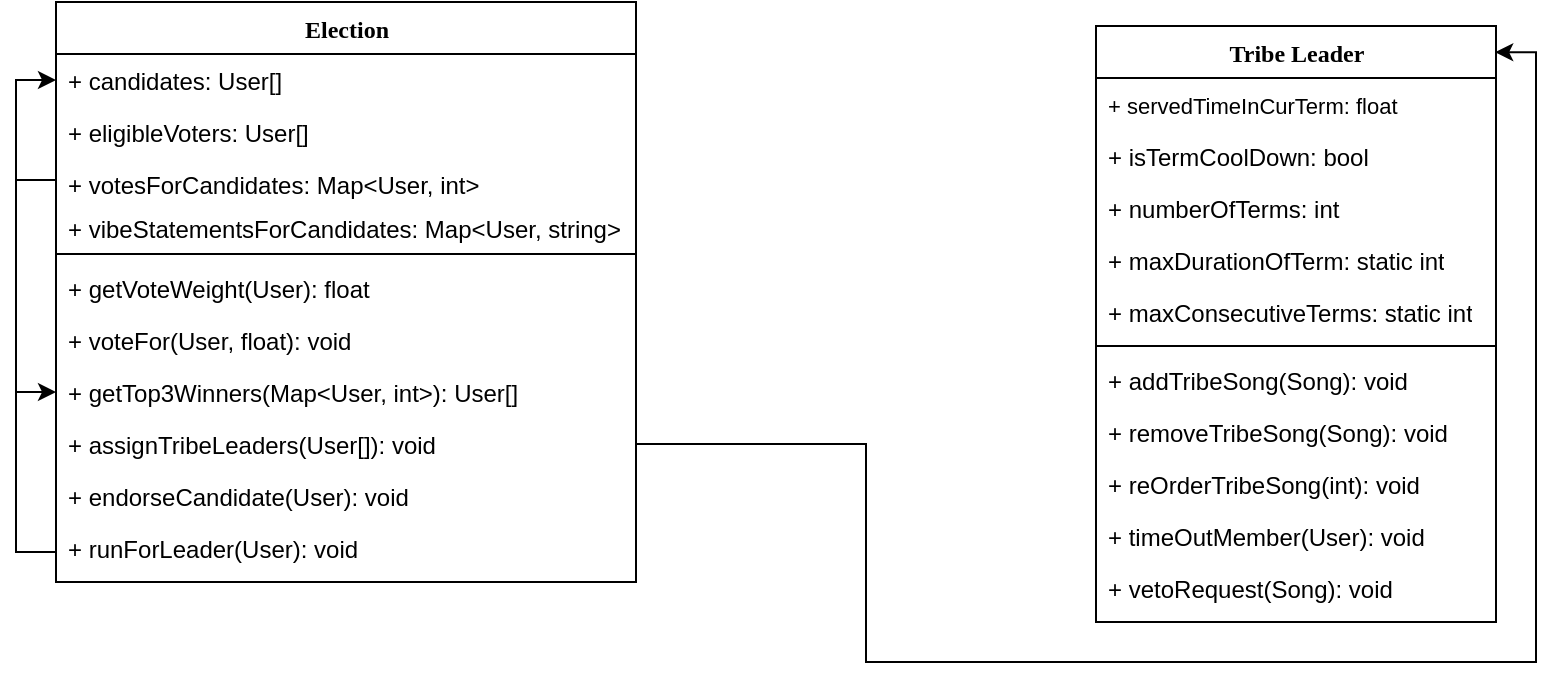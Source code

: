 <mxfile version="26.2.15">
  <diagram name="Page-1" id="9f46799a-70d6-7492-0946-bef42562c5a5">
    <mxGraphModel dx="1198" dy="694" grid="1" gridSize="10" guides="1" tooltips="1" connect="1" arrows="1" fold="1" page="1" pageScale="1" pageWidth="1100" pageHeight="850" background="none" math="0" shadow="0">
      <root>
        <mxCell id="0" />
        <mxCell id="1" parent="0" />
        <mxCell id="78961159f06e98e8-17" value="Tribe Leader" style="swimlane;html=1;fontStyle=1;align=center;verticalAlign=top;childLayout=stackLayout;horizontal=1;startSize=26;horizontalStack=0;resizeParent=1;resizeLast=0;collapsible=1;marginBottom=0;swimlaneFillColor=#ffffff;rounded=0;shadow=0;comic=0;labelBackgroundColor=none;strokeWidth=1;fillColor=none;fontFamily=Verdana;fontSize=12" parent="1" vertex="1">
          <mxGeometry x="780" y="82" width="200" height="298" as="geometry" />
        </mxCell>
        <mxCell id="78961159f06e98e8-21" value="&lt;font style=&quot;font-size: 11px;&quot;&gt;+ servedTimeInCurTerm: float&lt;/font&gt;" style="text;html=1;strokeColor=none;fillColor=none;align=left;verticalAlign=top;spacingLeft=4;spacingRight=4;whiteSpace=wrap;overflow=hidden;rotatable=0;points=[[0,0.5],[1,0.5]];portConstraint=eastwest;" parent="78961159f06e98e8-17" vertex="1">
          <mxGeometry y="26" width="200" height="26" as="geometry" />
        </mxCell>
        <mxCell id="78961159f06e98e8-23" value="+ isTermCoolDown: bool" style="text;html=1;strokeColor=none;fillColor=none;align=left;verticalAlign=top;spacingLeft=4;spacingRight=4;whiteSpace=wrap;overflow=hidden;rotatable=0;points=[[0,0.5],[1,0.5]];portConstraint=eastwest;" parent="78961159f06e98e8-17" vertex="1">
          <mxGeometry y="52" width="200" height="26" as="geometry" />
        </mxCell>
        <mxCell id="78961159f06e98e8-25" value="+ numberOfTerms: int" style="text;html=1;strokeColor=none;fillColor=none;align=left;verticalAlign=top;spacingLeft=4;spacingRight=4;whiteSpace=wrap;overflow=hidden;rotatable=0;points=[[0,0.5],[1,0.5]];portConstraint=eastwest;" parent="78961159f06e98e8-17" vertex="1">
          <mxGeometry y="78" width="200" height="26" as="geometry" />
        </mxCell>
        <mxCell id="78961159f06e98e8-26" value="&lt;font style=&quot;font-size: 12px;&quot;&gt;+ maxDurationOfTerm: static int&lt;/font&gt;" style="text;html=1;strokeColor=none;fillColor=none;align=left;verticalAlign=top;spacingLeft=4;spacingRight=4;whiteSpace=wrap;overflow=hidden;rotatable=0;points=[[0,0.5],[1,0.5]];portConstraint=eastwest;" parent="78961159f06e98e8-17" vertex="1">
          <mxGeometry y="104" width="200" height="26" as="geometry" />
        </mxCell>
        <mxCell id="78961159f06e98e8-24" value="&lt;font style=&quot;&quot;&gt;&lt;font style=&quot;font-size: 12px;&quot;&gt;+ maxConsecutiveTerms: static int&lt;/font&gt;&lt;/font&gt;" style="text;html=1;strokeColor=none;fillColor=none;align=left;verticalAlign=top;spacingLeft=4;spacingRight=4;whiteSpace=wrap;overflow=hidden;rotatable=0;points=[[0,0.5],[1,0.5]];portConstraint=eastwest;" parent="78961159f06e98e8-17" vertex="1">
          <mxGeometry y="130" width="200" height="26" as="geometry" />
        </mxCell>
        <mxCell id="78961159f06e98e8-19" value="" style="line;html=1;strokeWidth=1;fillColor=none;align=left;verticalAlign=middle;spacingTop=-1;spacingLeft=3;spacingRight=3;rotatable=0;labelPosition=right;points=[];portConstraint=eastwest;" parent="78961159f06e98e8-17" vertex="1">
          <mxGeometry y="156" width="200" height="8" as="geometry" />
        </mxCell>
        <mxCell id="zDoO08Vl1fbx6mWWFhpb-1" value="+ addTribeSong(Song): void" style="text;html=1;strokeColor=none;fillColor=none;align=left;verticalAlign=top;spacingLeft=4;spacingRight=4;whiteSpace=wrap;overflow=hidden;rotatable=0;points=[[0,0.5],[1,0.5]];portConstraint=eastwest;" parent="78961159f06e98e8-17" vertex="1">
          <mxGeometry y="164" width="200" height="26" as="geometry" />
        </mxCell>
        <mxCell id="zDoO08Vl1fbx6mWWFhpb-3" value="&lt;font style=&quot;font-size: 12px;&quot;&gt;+ removeTribeSong(Song): void&lt;/font&gt;" style="text;html=1;strokeColor=none;fillColor=none;align=left;verticalAlign=top;spacingLeft=4;spacingRight=4;whiteSpace=wrap;overflow=hidden;rotatable=0;points=[[0,0.5],[1,0.5]];portConstraint=eastwest;" parent="78961159f06e98e8-17" vertex="1">
          <mxGeometry y="190" width="200" height="26" as="geometry" />
        </mxCell>
        <mxCell id="zDoO08Vl1fbx6mWWFhpb-2" value="&lt;font style=&quot;font-size: 12px;&quot;&gt;+ reOrderTribeSong(int): void&lt;/font&gt;" style="text;html=1;strokeColor=none;fillColor=none;align=left;verticalAlign=top;spacingLeft=4;spacingRight=4;whiteSpace=wrap;overflow=hidden;rotatable=0;points=[[0,0.5],[1,0.5]];portConstraint=eastwest;" parent="78961159f06e98e8-17" vertex="1">
          <mxGeometry y="216" width="200" height="26" as="geometry" />
        </mxCell>
        <mxCell id="zDoO08Vl1fbx6mWWFhpb-4" value="&lt;font style=&quot;font-size: 12px;&quot;&gt;+ timeOutMember(User): void&lt;/font&gt;" style="text;html=1;strokeColor=none;fillColor=none;align=left;verticalAlign=top;spacingLeft=4;spacingRight=4;whiteSpace=wrap;overflow=hidden;rotatable=0;points=[[0,0.5],[1,0.5]];portConstraint=eastwest;" parent="78961159f06e98e8-17" vertex="1">
          <mxGeometry y="242" width="200" height="26" as="geometry" />
        </mxCell>
        <mxCell id="_6uzCFzWkcj0QslqKXw1-5" value="&lt;font style=&quot;font-size: 12px;&quot;&gt;+ vetoRequest(Song): void&lt;/font&gt;" style="text;html=1;strokeColor=none;fillColor=none;align=left;verticalAlign=top;spacingLeft=4;spacingRight=4;whiteSpace=wrap;overflow=hidden;rotatable=0;points=[[0,0.5],[1,0.5]];portConstraint=eastwest;" vertex="1" parent="78961159f06e98e8-17">
          <mxGeometry y="268" width="200" height="26" as="geometry" />
        </mxCell>
        <mxCell id="78961159f06e98e8-30" value="Election" style="swimlane;html=1;fontStyle=1;align=center;verticalAlign=top;childLayout=stackLayout;horizontal=1;startSize=26;horizontalStack=0;resizeParent=1;resizeLast=0;collapsible=1;marginBottom=0;swimlaneFillColor=#ffffff;rounded=0;shadow=0;comic=0;labelBackgroundColor=none;strokeWidth=1;fillColor=none;fontFamily=Verdana;fontSize=12" parent="1" vertex="1">
          <mxGeometry x="260" y="70" width="290" height="290" as="geometry" />
        </mxCell>
        <mxCell id="78961159f06e98e8-31" value="+ candidates: User[]" style="text;html=1;strokeColor=none;fillColor=none;align=left;verticalAlign=top;spacingLeft=4;spacingRight=4;whiteSpace=wrap;overflow=hidden;rotatable=0;points=[[0,0.5],[1,0.5]];portConstraint=eastwest;" parent="78961159f06e98e8-30" vertex="1">
          <mxGeometry y="26" width="290" height="26" as="geometry" />
        </mxCell>
        <mxCell id="78961159f06e98e8-32" value="+ eligibleVoters: User[]" style="text;html=1;strokeColor=none;fillColor=none;align=left;verticalAlign=top;spacingLeft=4;spacingRight=4;whiteSpace=wrap;overflow=hidden;rotatable=0;points=[[0,0.5],[1,0.5]];portConstraint=eastwest;" parent="78961159f06e98e8-30" vertex="1">
          <mxGeometry y="52" width="290" height="26" as="geometry" />
        </mxCell>
        <mxCell id="zDoO08Vl1fbx6mWWFhpb-12" value="&lt;font style=&quot;font-size: 12px;&quot;&gt;+ votesForCandidates: Map&amp;lt;User, int&amp;gt;&amp;nbsp;&lt;/font&gt;" style="text;html=1;strokeColor=none;fillColor=none;align=left;verticalAlign=top;spacingLeft=4;spacingRight=4;whiteSpace=wrap;overflow=hidden;rotatable=0;points=[[0,0.5],[1,0.5]];portConstraint=eastwest;" parent="78961159f06e98e8-30" vertex="1">
          <mxGeometry y="78" width="290" height="22" as="geometry" />
        </mxCell>
        <mxCell id="78961159f06e98e8-33" value="&lt;font style=&quot;font-size: 12px;&quot;&gt;+ vibeStatementsForCandidates: Map&amp;lt;User, string&amp;gt;&amp;nbsp;&lt;/font&gt;" style="text;html=1;strokeColor=none;fillColor=none;align=left;verticalAlign=top;spacingLeft=4;spacingRight=4;whiteSpace=wrap;overflow=hidden;rotatable=0;points=[[0,0.5],[1,0.5]];portConstraint=eastwest;" parent="78961159f06e98e8-30" vertex="1">
          <mxGeometry y="100" width="290" height="22" as="geometry" />
        </mxCell>
        <mxCell id="78961159f06e98e8-38" value="" style="line;html=1;strokeWidth=1;fillColor=none;align=left;verticalAlign=middle;spacingTop=-1;spacingLeft=3;spacingRight=3;rotatable=0;labelPosition=right;points=[];portConstraint=eastwest;" parent="78961159f06e98e8-30" vertex="1">
          <mxGeometry y="122" width="290" height="8" as="geometry" />
        </mxCell>
        <mxCell id="78961159f06e98e8-39" value="+ getVoteWeight(User): float" style="text;html=1;strokeColor=none;fillColor=none;align=left;verticalAlign=top;spacingLeft=4;spacingRight=4;whiteSpace=wrap;overflow=hidden;rotatable=0;points=[[0,0.5],[1,0.5]];portConstraint=eastwest;" parent="78961159f06e98e8-30" vertex="1">
          <mxGeometry y="130" width="290" height="26" as="geometry" />
        </mxCell>
        <mxCell id="78961159f06e98e8-40" value="+ voteFor(User, float): void" style="text;html=1;strokeColor=none;fillColor=none;align=left;verticalAlign=top;spacingLeft=4;spacingRight=4;whiteSpace=wrap;overflow=hidden;rotatable=0;points=[[0,0.5],[1,0.5]];portConstraint=eastwest;" parent="78961159f06e98e8-30" vertex="1">
          <mxGeometry y="156" width="290" height="26" as="geometry" />
        </mxCell>
        <mxCell id="zDoO08Vl1fbx6mWWFhpb-10" style="edgeStyle=orthogonalEdgeStyle;rounded=0;orthogonalLoop=1;jettySize=auto;html=1;entryX=0;entryY=0.5;entryDx=0;entryDy=0;exitX=0;exitY=0.5;exitDx=0;exitDy=0;" parent="78961159f06e98e8-30" source="zDoO08Vl1fbx6mWWFhpb-12" target="78961159f06e98e8-42" edge="1">
          <mxGeometry relative="1" as="geometry" />
        </mxCell>
        <mxCell id="78961159f06e98e8-42" value="+ getTop3Winners(Map&amp;lt;User, int&amp;gt;): User[]" style="text;html=1;strokeColor=none;fillColor=none;align=left;verticalAlign=top;spacingLeft=4;spacingRight=4;whiteSpace=wrap;overflow=hidden;rotatable=0;points=[[0,0.5],[1,0.5]];portConstraint=eastwest;" parent="78961159f06e98e8-30" vertex="1">
          <mxGeometry y="182" width="290" height="26" as="geometry" />
        </mxCell>
        <mxCell id="zDoO08Vl1fbx6mWWFhpb-6" value="+ assignTribeLeaders(User[]): void" style="text;html=1;strokeColor=none;fillColor=none;align=left;verticalAlign=top;spacingLeft=4;spacingRight=4;whiteSpace=wrap;overflow=hidden;rotatable=0;points=[[0,0.5],[1,0.5]];portConstraint=eastwest;" parent="78961159f06e98e8-30" vertex="1">
          <mxGeometry y="208" width="290" height="26" as="geometry" />
        </mxCell>
        <mxCell id="_6uzCFzWkcj0QslqKXw1-1" value="+ endorseCandidate(User): void" style="text;html=1;strokeColor=none;fillColor=none;align=left;verticalAlign=top;spacingLeft=4;spacingRight=4;whiteSpace=wrap;overflow=hidden;rotatable=0;points=[[0,0.5],[1,0.5]];portConstraint=eastwest;" vertex="1" parent="78961159f06e98e8-30">
          <mxGeometry y="234" width="290" height="26" as="geometry" />
        </mxCell>
        <mxCell id="_6uzCFzWkcj0QslqKXw1-3" style="edgeStyle=orthogonalEdgeStyle;rounded=0;orthogonalLoop=1;jettySize=auto;html=1;entryX=0;entryY=0.5;entryDx=0;entryDy=0;" edge="1" parent="78961159f06e98e8-30" source="_6uzCFzWkcj0QslqKXw1-2" target="78961159f06e98e8-31">
          <mxGeometry relative="1" as="geometry" />
        </mxCell>
        <mxCell id="_6uzCFzWkcj0QslqKXw1-2" value="+ runForLeader(User): void" style="text;html=1;strokeColor=none;fillColor=none;align=left;verticalAlign=top;spacingLeft=4;spacingRight=4;whiteSpace=wrap;overflow=hidden;rotatable=0;points=[[0,0.5],[1,0.5]];portConstraint=eastwest;" vertex="1" parent="78961159f06e98e8-30">
          <mxGeometry y="260" width="290" height="30" as="geometry" />
        </mxCell>
        <mxCell id="zDoO08Vl1fbx6mWWFhpb-7" style="edgeStyle=orthogonalEdgeStyle;rounded=0;orthogonalLoop=1;jettySize=auto;html=1;entryX=0.998;entryY=0.044;entryDx=0;entryDy=0;entryPerimeter=0;" parent="1" source="zDoO08Vl1fbx6mWWFhpb-6" target="78961159f06e98e8-17" edge="1">
          <mxGeometry relative="1" as="geometry" />
        </mxCell>
      </root>
    </mxGraphModel>
  </diagram>
</mxfile>
